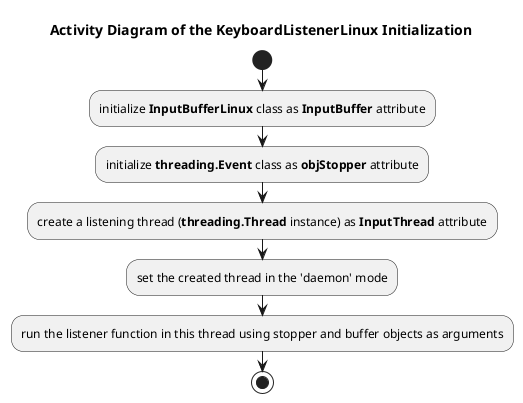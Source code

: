 @startuml sudoku_ui_cli_keystroke_linux_keyboardlistenerlinux_init

title Activity Diagram of the KeyboardListenerLinux Initialization

start

:initialize <b>InputBufferLinux</b> class as <b>InputBuffer</b> attribute;

:initialize <b>threading.Event</b> class as <b>objStopper</b> attribute;

:create a listening thread (<b>threading.Thread</b> instance) as <b>InputThread</b> attribute;

:set the created thread in the 'daemon' mode;

:run the listener function in this thread using stopper and buffer objects as arguments;

stop

@enduml